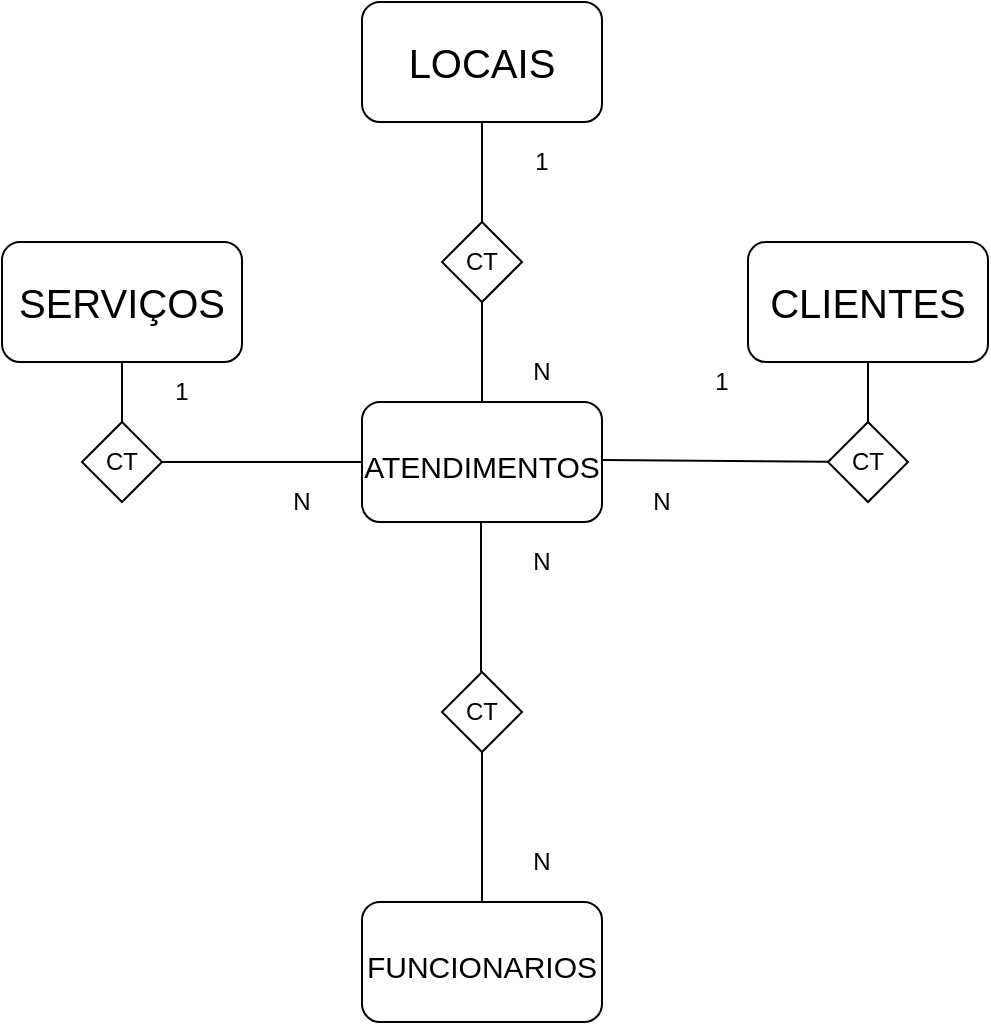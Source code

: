 <mxfile version="10.9.5" type="device"><diagram id="8YTKXxvlpBgWxYcTaFrD" name="CONCEITUAL"><mxGraphModel dx="772" dy="1692" grid="1" gridSize="10" guides="1" tooltips="1" connect="1" arrows="1" fold="1" page="1" pageScale="1" pageWidth="827" pageHeight="1169" math="0" shadow="0"><root><mxCell id="0"/><mxCell id="1" parent="0"/><mxCell id="7TzpnZZvlzVylBDzHCsb-1" value="" style="rounded=1;whiteSpace=wrap;html=1;" vertex="1" parent="1"><mxGeometry x="20" y="20" width="120" height="60" as="geometry"/></mxCell><mxCell id="7TzpnZZvlzVylBDzHCsb-3" value="SERVIÇOS" style="text;html=1;strokeColor=none;fillColor=none;align=center;verticalAlign=middle;whiteSpace=wrap;rounded=0;fontSize=20;" vertex="1" parent="1"><mxGeometry x="20" y="20" width="120" height="60" as="geometry"/></mxCell><mxCell id="7TzpnZZvlzVylBDzHCsb-4" value="" style="rounded=1;whiteSpace=wrap;html=1;fontSize=20;" vertex="1" parent="1"><mxGeometry x="393" y="20" width="120" height="60" as="geometry"/></mxCell><mxCell id="7TzpnZZvlzVylBDzHCsb-6" value="CLIENTES" style="text;html=1;strokeColor=none;fillColor=none;align=center;verticalAlign=middle;whiteSpace=wrap;rounded=0;fontSize=20;" vertex="1" parent="1"><mxGeometry x="393" y="20" width="120" height="60" as="geometry"/></mxCell><mxCell id="7TzpnZZvlzVylBDzHCsb-7" value="" style="rounded=1;whiteSpace=wrap;html=1;fontSize=20;" vertex="1" parent="1"><mxGeometry x="200" y="100" width="120" height="60" as="geometry"/></mxCell><mxCell id="7TzpnZZvlzVylBDzHCsb-8" value="&lt;font style=&quot;font-size: 15px&quot;&gt;ATENDIMENTOS&lt;/font&gt;" style="text;html=1;strokeColor=none;fillColor=none;align=center;verticalAlign=middle;whiteSpace=wrap;rounded=0;fontSize=20;" vertex="1" parent="1"><mxGeometry x="200" y="100" width="120" height="60" as="geometry"/></mxCell><mxCell id="7TzpnZZvlzVylBDzHCsb-9" value="" style="rounded=1;whiteSpace=wrap;html=1;fontSize=20;" vertex="1" parent="1"><mxGeometry x="200" y="-100" width="120" height="60" as="geometry"/></mxCell><mxCell id="7TzpnZZvlzVylBDzHCsb-10" value="LOCAIS" style="text;html=1;strokeColor=none;fillColor=none;align=center;verticalAlign=middle;whiteSpace=wrap;rounded=0;fontSize=20;" vertex="1" parent="1"><mxGeometry x="200" y="-100" width="120" height="60" as="geometry"/></mxCell><mxCell id="7TzpnZZvlzVylBDzHCsb-11" value="" style="rhombus;whiteSpace=wrap;html=1;fontSize=20;" vertex="1" parent="1"><mxGeometry x="60" y="110" width="40" height="40" as="geometry"/></mxCell><mxCell id="7TzpnZZvlzVylBDzHCsb-12" value="" style="endArrow=none;html=1;fontSize=20;" edge="1" parent="1" source="7TzpnZZvlzVylBDzHCsb-11" target="7TzpnZZvlzVylBDzHCsb-3"><mxGeometry width="50" height="50" relative="1" as="geometry"><mxPoint x="20" y="230" as="sourcePoint"/><mxPoint x="70" y="180" as="targetPoint"/></mxGeometry></mxCell><mxCell id="7TzpnZZvlzVylBDzHCsb-13" value="" style="endArrow=none;html=1;fontSize=20;" edge="1" parent="1" source="7TzpnZZvlzVylBDzHCsb-11" target="7TzpnZZvlzVylBDzHCsb-8"><mxGeometry width="50" height="50" relative="1" as="geometry"><mxPoint x="20" y="230" as="sourcePoint"/><mxPoint x="70" y="180" as="targetPoint"/></mxGeometry></mxCell><mxCell id="7TzpnZZvlzVylBDzHCsb-14" value="" style="rhombus;whiteSpace=wrap;html=1;fontSize=20;" vertex="1" parent="1"><mxGeometry x="433" y="110" width="40" height="40" as="geometry"/></mxCell><mxCell id="7TzpnZZvlzVylBDzHCsb-16" value="" style="endArrow=none;html=1;fontSize=20;" edge="1" parent="1" target="7TzpnZZvlzVylBDzHCsb-14"><mxGeometry width="50" height="50" relative="1" as="geometry"><mxPoint x="320" y="129" as="sourcePoint"/><mxPoint x="420" y="129" as="targetPoint"/></mxGeometry></mxCell><mxCell id="7TzpnZZvlzVylBDzHCsb-17" value="" style="endArrow=none;html=1;fontSize=20;" edge="1" parent="1"><mxGeometry width="50" height="50" relative="1" as="geometry"><mxPoint x="453" y="110" as="sourcePoint"/><mxPoint x="453" y="80" as="targetPoint"/></mxGeometry></mxCell><mxCell id="7TzpnZZvlzVylBDzHCsb-18" value="" style="rhombus;whiteSpace=wrap;html=1;fontSize=20;" vertex="1" parent="1"><mxGeometry x="240" y="10" width="40" height="40" as="geometry"/></mxCell><mxCell id="7TzpnZZvlzVylBDzHCsb-20" value="" style="endArrow=none;html=1;fontSize=20;exitX=0.5;exitY=0;exitDx=0;exitDy=0;" edge="1" parent="1" source="7TzpnZZvlzVylBDzHCsb-18"><mxGeometry width="50" height="50" relative="1" as="geometry"><mxPoint x="260" y="-10" as="sourcePoint"/><mxPoint x="260" y="-40" as="targetPoint"/></mxGeometry></mxCell><mxCell id="7TzpnZZvlzVylBDzHCsb-21" value="" style="endArrow=none;html=1;fontSize=20;exitX=0.5;exitY=0;exitDx=0;exitDy=0;" edge="1" parent="1"><mxGeometry width="50" height="50" relative="1" as="geometry"><mxPoint x="260" y="100" as="sourcePoint"/><mxPoint x="260" y="50" as="targetPoint"/></mxGeometry></mxCell><mxCell id="7TzpnZZvlzVylBDzHCsb-22" value="N" style="text;html=1;strokeColor=none;fillColor=none;align=center;verticalAlign=middle;whiteSpace=wrap;rounded=0;fontSize=12;" vertex="1" parent="1"><mxGeometry x="150" y="140" width="40" height="20" as="geometry"/></mxCell><mxCell id="7TzpnZZvlzVylBDzHCsb-24" value="N" style="text;html=1;strokeColor=none;fillColor=none;align=center;verticalAlign=middle;whiteSpace=wrap;rounded=0;fontSize=12;" vertex="1" parent="1"><mxGeometry x="330" y="140" width="40" height="20" as="geometry"/></mxCell><mxCell id="7TzpnZZvlzVylBDzHCsb-25" value="N" style="text;html=1;strokeColor=none;fillColor=none;align=center;verticalAlign=middle;whiteSpace=wrap;rounded=0;fontSize=12;" vertex="1" parent="1"><mxGeometry x="270" y="75" width="40" height="20" as="geometry"/></mxCell><mxCell id="7TzpnZZvlzVylBDzHCsb-26" value="1" style="text;html=1;strokeColor=none;fillColor=none;align=center;verticalAlign=middle;whiteSpace=wrap;rounded=0;fontSize=12;" vertex="1" parent="1"><mxGeometry x="90" y="85" width="40" height="20" as="geometry"/></mxCell><mxCell id="7TzpnZZvlzVylBDzHCsb-27" value="1" style="text;html=1;strokeColor=none;fillColor=none;align=center;verticalAlign=middle;whiteSpace=wrap;rounded=0;fontSize=12;" vertex="1" parent="1"><mxGeometry x="360" y="80" width="40" height="20" as="geometry"/></mxCell><mxCell id="7TzpnZZvlzVylBDzHCsb-28" value="CT" style="text;html=1;strokeColor=none;fillColor=none;align=center;verticalAlign=middle;whiteSpace=wrap;rounded=0;fontSize=12;" vertex="1" parent="1"><mxGeometry x="60" y="120" width="40" height="20" as="geometry"/></mxCell><mxCell id="7TzpnZZvlzVylBDzHCsb-29" value="CT" style="text;html=1;strokeColor=none;fillColor=none;align=center;verticalAlign=middle;whiteSpace=wrap;rounded=0;fontSize=12;" vertex="1" parent="1"><mxGeometry x="240" y="20" width="40" height="20" as="geometry"/></mxCell><mxCell id="7TzpnZZvlzVylBDzHCsb-30" value="CT" style="text;html=1;strokeColor=none;fillColor=none;align=center;verticalAlign=middle;whiteSpace=wrap;rounded=0;fontSize=12;" vertex="1" parent="1"><mxGeometry x="433" y="120" width="40" height="20" as="geometry"/></mxCell><mxCell id="nblgYbB7mv6sQ1tBZQqx-1" value="1" style="text;html=1;strokeColor=none;fillColor=none;align=center;verticalAlign=middle;whiteSpace=wrap;rounded=0;fontSize=12;" vertex="1" parent="1"><mxGeometry x="270" y="-30" width="40" height="20" as="geometry"/></mxCell><mxCell id="wh0AEx2nFCPXgNPtMjir-1" value="" style="rounded=1;whiteSpace=wrap;html=1;fontSize=12;" vertex="1" parent="1"><mxGeometry x="200" y="350" width="120" height="60" as="geometry"/></mxCell><mxCell id="wh0AEx2nFCPXgNPtMjir-2" value="CT" style="text;html=1;strokeColor=none;fillColor=none;align=center;verticalAlign=middle;whiteSpace=wrap;rounded=0;fontSize=12;" vertex="1" parent="1"><mxGeometry x="240" y="245" width="40" height="20" as="geometry"/></mxCell><mxCell id="wh0AEx2nFCPXgNPtMjir-3" value="" style="rhombus;whiteSpace=wrap;html=1;fontSize=20;" vertex="1" parent="1"><mxGeometry x="240" y="235" width="40" height="40" as="geometry"/></mxCell><mxCell id="wh0AEx2nFCPXgNPtMjir-5" value="CT" style="text;html=1;strokeColor=none;fillColor=none;align=center;verticalAlign=middle;whiteSpace=wrap;rounded=0;fontSize=12;" vertex="1" parent="1"><mxGeometry x="240" y="245" width="40" height="20" as="geometry"/></mxCell><mxCell id="wh0AEx2nFCPXgNPtMjir-6" value="" style="endArrow=none;html=1;fontSize=20;exitX=0.5;exitY=1;exitDx=0;exitDy=0;" edge="1" parent="1" source="wh0AEx2nFCPXgNPtMjir-3" target="wh0AEx2nFCPXgNPtMjir-1"><mxGeometry width="50" height="50" relative="1" as="geometry"><mxPoint x="260" y="280" as="sourcePoint"/><mxPoint x="400.124" y="280.876" as="targetPoint"/></mxGeometry></mxCell><mxCell id="wh0AEx2nFCPXgNPtMjir-7" value="" style="endArrow=none;html=1;fontSize=20;exitX=0.5;exitY=1;exitDx=0;exitDy=0;" edge="1" parent="1"><mxGeometry width="50" height="50" relative="1" as="geometry"><mxPoint x="259.5" y="160" as="sourcePoint"/><mxPoint x="259.5" y="235" as="targetPoint"/></mxGeometry></mxCell><mxCell id="wh0AEx2nFCPXgNPtMjir-8" value="&lt;font style=&quot;font-size: 15px&quot;&gt;FUNCIONARIOS&lt;/font&gt;" style="text;html=1;strokeColor=none;fillColor=none;align=center;verticalAlign=middle;whiteSpace=wrap;rounded=0;fontSize=20;" vertex="1" parent="1"><mxGeometry x="200" y="350" width="120" height="60" as="geometry"/></mxCell><mxCell id="wh0AEx2nFCPXgNPtMjir-11" value="N" style="text;html=1;strokeColor=none;fillColor=none;align=center;verticalAlign=middle;whiteSpace=wrap;rounded=0;fontSize=12;" vertex="1" parent="1"><mxGeometry x="270" y="170" width="40" height="20" as="geometry"/></mxCell><mxCell id="wh0AEx2nFCPXgNPtMjir-12" value="N" style="text;html=1;strokeColor=none;fillColor=none;align=center;verticalAlign=middle;whiteSpace=wrap;rounded=0;fontSize=12;" vertex="1" parent="1"><mxGeometry x="270" y="320" width="40" height="20" as="geometry"/></mxCell></root></mxGraphModel></diagram><diagram id="NGKlWLNsxWQApukvsO9e" name="LÓGICO"><mxGraphModel dx="1599" dy="523" grid="1" gridSize="10" guides="1" tooltips="1" connect="1" arrows="1" fold="1" page="1" pageScale="1" pageWidth="827" pageHeight="1169" math="0" shadow="0"><root><mxCell id="BnKY32mGRntvvviQRImr-0"/><mxCell id="BnKY32mGRntvvviQRImr-1" parent="BnKY32mGRntvvviQRImr-0"/><mxCell id="2N5mVRlSxuMB0WaJxo0e-0" value="Clientes" style="swimlane;fontStyle=0;childLayout=stackLayout;horizontal=1;startSize=26;fillColor=#e0e0e0;horizontalStack=0;resizeParent=1;resizeParentMax=0;resizeLast=0;collapsible=1;marginBottom=0;swimlaneFillColor=#ffffff;align=center;fontSize=14;" vertex="1" parent="BnKY32mGRntvvviQRImr-1"><mxGeometry x="30" y="553" width="160" height="180" as="geometry"/></mxCell><mxCell id="2N5mVRlSxuMB0WaJxo0e-1" value="IdCliente: Int" style="shape=partialRectangle;top=0;left=0;right=0;bottom=1;align=left;verticalAlign=middle;fillColor=none;spacingLeft=34;spacingRight=4;overflow=hidden;rotatable=0;points=[[0,0.5],[1,0.5]];portConstraint=eastwest;dropTarget=0;fontStyle=5;fontSize=12;" vertex="1" parent="2N5mVRlSxuMB0WaJxo0e-0"><mxGeometry y="26" width="160" height="30" as="geometry"/></mxCell><mxCell id="2N5mVRlSxuMB0WaJxo0e-2" value="PK" style="shape=partialRectangle;top=0;left=0;bottom=0;fillColor=none;align=left;verticalAlign=middle;spacingLeft=4;spacingRight=4;overflow=hidden;rotatable=0;points=[];portConstraint=eastwest;part=1;fontSize=12;" vertex="1" connectable="0" parent="2N5mVRlSxuMB0WaJxo0e-1"><mxGeometry width="30" height="30" as="geometry"/></mxCell><mxCell id="2N5mVRlSxuMB0WaJxo0e-3" value="NomeFantasia: &#10;Varchar" style="shape=partialRectangle;top=0;left=0;right=0;bottom=0;align=left;verticalAlign=top;fillColor=none;spacingLeft=34;spacingRight=4;overflow=hidden;rotatable=0;points=[[0,0.5],[1,0.5]];portConstraint=eastwest;dropTarget=0;fontSize=12;" vertex="1" parent="2N5mVRlSxuMB0WaJxo0e-0"><mxGeometry y="56" width="160" height="34" as="geometry"/></mxCell><mxCell id="2N5mVRlSxuMB0WaJxo0e-4" value="" style="shape=partialRectangle;top=0;left=0;bottom=0;fillColor=none;align=left;verticalAlign=top;spacingLeft=4;spacingRight=4;overflow=hidden;rotatable=0;points=[];portConstraint=eastwest;part=1;fontSize=12;" vertex="1" connectable="0" parent="2N5mVRlSxuMB0WaJxo0e-3"><mxGeometry width="30" height="34" as="geometry"/></mxCell><mxCell id="2N5mVRlSxuMB0WaJxo0e-5" value="CNPJ: Int" style="shape=partialRectangle;top=0;left=0;right=0;bottom=0;align=left;verticalAlign=top;fillColor=none;spacingLeft=34;spacingRight=4;overflow=hidden;rotatable=0;points=[[0,0.5],[1,0.5]];portConstraint=eastwest;dropTarget=0;fontSize=12;" vertex="1" parent="2N5mVRlSxuMB0WaJxo0e-0"><mxGeometry y="90" width="160" height="26" as="geometry"/></mxCell><mxCell id="2N5mVRlSxuMB0WaJxo0e-6" value="" style="shape=partialRectangle;top=0;left=0;bottom=0;fillColor=none;align=left;verticalAlign=top;spacingLeft=4;spacingRight=4;overflow=hidden;rotatable=0;points=[];portConstraint=eastwest;part=1;fontSize=12;" vertex="1" connectable="0" parent="2N5mVRlSxuMB0WaJxo0e-5"><mxGeometry width="30" height="26" as="geometry"/></mxCell><mxCell id="2N5mVRlSxuMB0WaJxo0e-7" value="RazaoSocial: Varchar" style="shape=partialRectangle;top=0;left=0;right=0;bottom=0;align=left;verticalAlign=top;fillColor=none;spacingLeft=34;spacingRight=4;overflow=hidden;rotatable=0;points=[[0,0.5],[1,0.5]];portConstraint=eastwest;dropTarget=0;fontSize=12;" vertex="1" parent="2N5mVRlSxuMB0WaJxo0e-0"><mxGeometry y="116" width="160" height="26" as="geometry"/></mxCell><mxCell id="2N5mVRlSxuMB0WaJxo0e-8" value="" style="shape=partialRectangle;top=0;left=0;bottom=0;fillColor=none;align=left;verticalAlign=top;spacingLeft=4;spacingRight=4;overflow=hidden;rotatable=0;points=[];portConstraint=eastwest;part=1;fontSize=12;" vertex="1" connectable="0" parent="2N5mVRlSxuMB0WaJxo0e-7"><mxGeometry width="30" height="26" as="geometry"/></mxCell><mxCell id="2N5mVRlSxuMB0WaJxo0e-11" value="EnderecoCompleto:&#10;Varchar" style="shape=partialRectangle;top=0;left=0;right=0;bottom=0;align=left;verticalAlign=top;fillColor=none;spacingLeft=34;spacingRight=4;overflow=hidden;rotatable=0;points=[[0,0.5],[1,0.5]];portConstraint=eastwest;dropTarget=0;fontSize=12;" vertex="1" parent="2N5mVRlSxuMB0WaJxo0e-0"><mxGeometry y="142" width="160" height="38" as="geometry"/></mxCell><mxCell id="2N5mVRlSxuMB0WaJxo0e-12" value="" style="shape=partialRectangle;top=0;left=0;bottom=0;fillColor=none;align=left;verticalAlign=top;spacingLeft=4;spacingRight=4;overflow=hidden;rotatable=0;points=[];portConstraint=eastwest;part=1;fontSize=12;" vertex="1" connectable="0" parent="2N5mVRlSxuMB0WaJxo0e-11"><mxGeometry width="30" height="38" as="geometry"/></mxCell><mxCell id="-fTRbuAGC17QSc8DL4eq-0" value="Locais" style="swimlane;fontStyle=0;childLayout=stackLayout;horizontal=1;startSize=26;fillColor=#e0e0e0;horizontalStack=0;resizeParent=1;resizeParentMax=0;resizeLast=0;collapsible=1;marginBottom=0;swimlaneFillColor=#ffffff;align=center;fontSize=14;" vertex="1" parent="BnKY32mGRntvvviQRImr-1"><mxGeometry x="30" y="204" width="160" height="90" as="geometry"/></mxCell><mxCell id="-fTRbuAGC17QSc8DL4eq-1" value="IdLocal: Int" style="shape=partialRectangle;top=0;left=0;right=0;bottom=1;align=left;verticalAlign=middle;fillColor=none;spacingLeft=34;spacingRight=4;overflow=hidden;rotatable=0;points=[[0,0.5],[1,0.5]];portConstraint=eastwest;dropTarget=0;fontStyle=5;fontSize=12;" vertex="1" parent="-fTRbuAGC17QSc8DL4eq-0"><mxGeometry y="26" width="160" height="30" as="geometry"/></mxCell><mxCell id="-fTRbuAGC17QSc8DL4eq-2" value="PK" style="shape=partialRectangle;top=0;left=0;bottom=0;fillColor=none;align=left;verticalAlign=middle;spacingLeft=4;spacingRight=4;overflow=hidden;rotatable=0;points=[];portConstraint=eastwest;part=1;fontSize=12;" vertex="1" connectable="0" parent="-fTRbuAGC17QSc8DL4eq-1"><mxGeometry width="30" height="30" as="geometry"/></mxCell><mxCell id="-fTRbuAGC17QSc8DL4eq-3" value="Local: Varchar" style="shape=partialRectangle;top=0;left=0;right=0;bottom=0;align=left;verticalAlign=top;fillColor=none;spacingLeft=34;spacingRight=4;overflow=hidden;rotatable=0;points=[[0,0.5],[1,0.5]];portConstraint=eastwest;dropTarget=0;fontSize=12;" vertex="1" parent="-fTRbuAGC17QSc8DL4eq-0"><mxGeometry y="56" width="160" height="34" as="geometry"/></mxCell><mxCell id="-fTRbuAGC17QSc8DL4eq-4" value="" style="shape=partialRectangle;top=0;left=0;bottom=0;fillColor=none;align=left;verticalAlign=top;spacingLeft=4;spacingRight=4;overflow=hidden;rotatable=0;points=[];portConstraint=eastwest;part=1;fontSize=12;" vertex="1" connectable="0" parent="-fTRbuAGC17QSc8DL4eq-3"><mxGeometry width="30" height="34" as="geometry"/></mxCell><mxCell id="pNvI9ZJKYQ9u2yR1ultC-0" value="Servicos" style="swimlane;fontStyle=0;childLayout=stackLayout;horizontal=1;startSize=26;fillColor=#e0e0e0;horizontalStack=0;resizeParent=1;resizeParentMax=0;resizeLast=0;collapsible=1;marginBottom=0;swimlaneFillColor=#ffffff;align=center;fontSize=14;" vertex="1" parent="BnKY32mGRntvvviQRImr-1"><mxGeometry x="230" y="371" width="160" height="124" as="geometry"/></mxCell><mxCell id="pNvI9ZJKYQ9u2yR1ultC-1" value="IdServico: Int" style="shape=partialRectangle;top=0;left=0;right=0;bottom=1;align=left;verticalAlign=middle;fillColor=none;spacingLeft=34;spacingRight=4;overflow=hidden;rotatable=0;points=[[0,0.5],[1,0.5]];portConstraint=eastwest;dropTarget=0;fontStyle=5;fontSize=12;" vertex="1" parent="pNvI9ZJKYQ9u2yR1ultC-0"><mxGeometry y="26" width="160" height="30" as="geometry"/></mxCell><mxCell id="pNvI9ZJKYQ9u2yR1ultC-2" value="PK" style="shape=partialRectangle;top=0;left=0;bottom=0;fillColor=none;align=left;verticalAlign=middle;spacingLeft=4;spacingRight=4;overflow=hidden;rotatable=0;points=[];portConstraint=eastwest;part=1;fontSize=12;" vertex="1" connectable="0" parent="pNvI9ZJKYQ9u2yR1ultC-1"><mxGeometry width="30" height="30" as="geometry"/></mxCell><mxCell id="pNvI9ZJKYQ9u2yR1ultC-3" value="Servico: Varchar" style="shape=partialRectangle;top=0;left=0;right=0;bottom=0;align=left;verticalAlign=top;fillColor=none;spacingLeft=34;spacingRight=4;overflow=hidden;rotatable=0;points=[[0,0.5],[1,0.5]];portConstraint=eastwest;dropTarget=0;fontSize=12;" vertex="1" parent="pNvI9ZJKYQ9u2yR1ultC-0"><mxGeometry y="56" width="160" height="34" as="geometry"/></mxCell><mxCell id="pNvI9ZJKYQ9u2yR1ultC-4" value="" style="shape=partialRectangle;top=0;left=0;bottom=0;fillColor=none;align=left;verticalAlign=top;spacingLeft=4;spacingRight=4;overflow=hidden;rotatable=0;points=[];portConstraint=eastwest;part=1;fontSize=12;" vertex="1" connectable="0" parent="pNvI9ZJKYQ9u2yR1ultC-3"><mxGeometry width="30" height="34" as="geometry"/></mxCell><mxCell id="pNvI9ZJKYQ9u2yR1ultC-5" value="Preco: Int" style="shape=partialRectangle;top=0;left=0;right=0;bottom=0;align=left;verticalAlign=top;fillColor=none;spacingLeft=34;spacingRight=4;overflow=hidden;rotatable=0;points=[[0,0.5],[1,0.5]];portConstraint=eastwest;dropTarget=0;fontSize=12;" vertex="1" parent="pNvI9ZJKYQ9u2yR1ultC-0"><mxGeometry y="90" width="160" height="34" as="geometry"/></mxCell><mxCell id="pNvI9ZJKYQ9u2yR1ultC-6" value="" style="shape=partialRectangle;top=0;left=0;bottom=0;fillColor=none;align=left;verticalAlign=top;spacingLeft=4;spacingRight=4;overflow=hidden;rotatable=0;points=[];portConstraint=eastwest;part=1;fontSize=12;" vertex="1" connectable="0" parent="pNvI9ZJKYQ9u2yR1ultC-5"><mxGeometry width="30" height="34" as="geometry"/></mxCell><mxCell id="pFP2wTc2Ht4SoW-GcoTi-0" value="Funcionarios" style="swimlane;fontStyle=0;childLayout=stackLayout;horizontal=1;startSize=26;fillColor=#e0e0e0;horizontalStack=0;resizeParent=1;resizeParentMax=0;resizeLast=0;collapsible=1;marginBottom=0;swimlaneFillColor=#ffffff;align=center;fontSize=14;" vertex="1" parent="BnKY32mGRntvvviQRImr-1"><mxGeometry x="-170" y="388" width="160" height="90" as="geometry"/></mxCell><mxCell id="pFP2wTc2Ht4SoW-GcoTi-1" value="IdFuncionario: Int" style="shape=partialRectangle;top=0;left=0;right=0;bottom=1;align=left;verticalAlign=middle;fillColor=none;spacingLeft=34;spacingRight=4;overflow=hidden;rotatable=0;points=[[0,0.5],[1,0.5]];portConstraint=eastwest;dropTarget=0;fontStyle=5;fontSize=12;" vertex="1" parent="pFP2wTc2Ht4SoW-GcoTi-0"><mxGeometry y="26" width="160" height="30" as="geometry"/></mxCell><mxCell id="pFP2wTc2Ht4SoW-GcoTi-2" value="PK" style="shape=partialRectangle;top=0;left=0;bottom=0;fillColor=none;align=left;verticalAlign=middle;spacingLeft=4;spacingRight=4;overflow=hidden;rotatable=0;points=[];portConstraint=eastwest;part=1;fontSize=12;" vertex="1" connectable="0" parent="pFP2wTc2Ht4SoW-GcoTi-1"><mxGeometry width="30" height="30" as="geometry"/></mxCell><mxCell id="pFP2wTc2Ht4SoW-GcoTi-3" value="Nome: Varchar" style="shape=partialRectangle;top=0;left=0;right=0;bottom=0;align=left;verticalAlign=top;fillColor=none;spacingLeft=34;spacingRight=4;overflow=hidden;rotatable=0;points=[[0,0.5],[1,0.5]];portConstraint=eastwest;dropTarget=0;fontSize=12;" vertex="1" parent="pFP2wTc2Ht4SoW-GcoTi-0"><mxGeometry y="56" width="160" height="34" as="geometry"/></mxCell><mxCell id="pFP2wTc2Ht4SoW-GcoTi-4" value="" style="shape=partialRectangle;top=0;left=0;bottom=0;fillColor=none;align=left;verticalAlign=top;spacingLeft=4;spacingRight=4;overflow=hidden;rotatable=0;points=[];portConstraint=eastwest;part=1;fontSize=12;" vertex="1" connectable="0" parent="pFP2wTc2Ht4SoW-GcoTi-3"><mxGeometry width="30" height="34" as="geometry"/></mxCell><mxCell id="pFP2wTc2Ht4SoW-GcoTi-9" value="Atendimentos" style="swimlane;fontStyle=0;childLayout=stackLayout;horizontal=1;startSize=26;fillColor=#e0e0e0;horizontalStack=0;resizeParent=1;resizeParentMax=0;resizeLast=0;collapsible=1;marginBottom=0;swimlaneFillColor=#ffffff;align=center;fontSize=14;" vertex="1" parent="BnKY32mGRntvvviQRImr-1"><mxGeometry x="30" y="334" width="160" height="198" as="geometry"/></mxCell><mxCell id="pFP2wTc2Ht4SoW-GcoTi-10" value="IdAtendimento: Int" style="shape=partialRectangle;top=0;left=0;right=0;bottom=1;align=left;verticalAlign=middle;fillColor=none;spacingLeft=34;spacingRight=4;overflow=hidden;rotatable=0;points=[[0,0.5],[1,0.5]];portConstraint=eastwest;dropTarget=0;fontStyle=5;fontSize=12;" vertex="1" parent="pFP2wTc2Ht4SoW-GcoTi-9"><mxGeometry y="26" width="160" height="30" as="geometry"/></mxCell><mxCell id="pFP2wTc2Ht4SoW-GcoTi-11" value="PK" style="shape=partialRectangle;top=0;left=0;bottom=0;fillColor=none;align=left;verticalAlign=middle;spacingLeft=4;spacingRight=4;overflow=hidden;rotatable=0;points=[];portConstraint=eastwest;part=1;fontSize=12;" vertex="1" connectable="0" parent="pFP2wTc2Ht4SoW-GcoTi-10"><mxGeometry width="30" height="30" as="geometry"/></mxCell><mxCell id="pFP2wTc2Ht4SoW-GcoTi-12" value="DataInicio: DateTime" style="shape=partialRectangle;top=0;left=0;right=0;bottom=0;align=left;verticalAlign=top;fillColor=none;spacingLeft=34;spacingRight=4;overflow=hidden;rotatable=0;points=[[0,0.5],[1,0.5]];portConstraint=eastwest;dropTarget=0;fontSize=12;" vertex="1" parent="pFP2wTc2Ht4SoW-GcoTi-9"><mxGeometry y="56" width="160" height="34" as="geometry"/></mxCell><mxCell id="pFP2wTc2Ht4SoW-GcoTi-13" value="" style="shape=partialRectangle;top=0;left=0;bottom=0;fillColor=none;align=left;verticalAlign=top;spacingLeft=4;spacingRight=4;overflow=hidden;rotatable=0;points=[];portConstraint=eastwest;part=1;fontSize=12;" vertex="1" connectable="0" parent="pFP2wTc2Ht4SoW-GcoTi-12"><mxGeometry width="30" height="34" as="geometry"/></mxCell><mxCell id="pFP2wTc2Ht4SoW-GcoTi-14" value="DataFim: DateTime" style="shape=partialRectangle;top=0;left=0;right=0;bottom=0;align=left;verticalAlign=top;fillColor=none;spacingLeft=34;spacingRight=4;overflow=hidden;rotatable=0;points=[[0,0.5],[1,0.5]];portConstraint=eastwest;dropTarget=0;fontSize=12;" vertex="1" parent="pFP2wTc2Ht4SoW-GcoTi-9"><mxGeometry y="90" width="160" height="26" as="geometry"/></mxCell><mxCell id="pFP2wTc2Ht4SoW-GcoTi-15" value="" style="shape=partialRectangle;top=0;left=0;bottom=0;fillColor=none;align=left;verticalAlign=top;spacingLeft=4;spacingRight=4;overflow=hidden;rotatable=0;points=[];portConstraint=eastwest;part=1;fontSize=12;" vertex="1" connectable="0" parent="pFP2wTc2Ht4SoW-GcoTi-14"><mxGeometry width="30" height="26" as="geometry"/></mxCell><mxCell id="pFP2wTc2Ht4SoW-GcoTi-16" value="IdCliente: Int" style="shape=partialRectangle;top=0;left=0;right=0;bottom=0;align=left;verticalAlign=top;fillColor=none;spacingLeft=34;spacingRight=4;overflow=hidden;rotatable=0;points=[[0,0.5],[1,0.5]];portConstraint=eastwest;dropTarget=0;fontSize=12;" vertex="1" parent="pFP2wTc2Ht4SoW-GcoTi-9"><mxGeometry y="116" width="160" height="26" as="geometry"/></mxCell><mxCell id="pFP2wTc2Ht4SoW-GcoTi-17" value="FK" style="shape=partialRectangle;top=0;left=0;bottom=0;fillColor=none;align=left;verticalAlign=top;spacingLeft=4;spacingRight=4;overflow=hidden;rotatable=0;points=[];portConstraint=eastwest;part=1;fontSize=12;" vertex="1" connectable="0" parent="pFP2wTc2Ht4SoW-GcoTi-16"><mxGeometry width="30" height="26" as="geometry"/></mxCell><mxCell id="pFP2wTc2Ht4SoW-GcoTi-18" value="IdLocal: Int" style="shape=partialRectangle;top=0;left=0;right=0;bottom=0;align=left;verticalAlign=top;fillColor=none;spacingLeft=34;spacingRight=4;overflow=hidden;rotatable=0;points=[[0,0.5],[1,0.5]];portConstraint=eastwest;dropTarget=0;fontSize=12;" vertex="1" parent="pFP2wTc2Ht4SoW-GcoTi-9"><mxGeometry y="142" width="160" height="28" as="geometry"/></mxCell><mxCell id="pFP2wTc2Ht4SoW-GcoTi-19" value="FK" style="shape=partialRectangle;top=0;left=0;bottom=0;fillColor=none;align=left;verticalAlign=top;spacingLeft=4;spacingRight=4;overflow=hidden;rotatable=0;points=[];portConstraint=eastwest;part=1;fontSize=12;" vertex="1" connectable="0" parent="pFP2wTc2Ht4SoW-GcoTi-18"><mxGeometry width="30" height="28" as="geometry"/></mxCell><mxCell id="pFP2wTc2Ht4SoW-GcoTi-33" value="IdServico: Int" style="shape=partialRectangle;top=0;left=0;right=0;bottom=0;align=left;verticalAlign=top;fillColor=none;spacingLeft=34;spacingRight=4;overflow=hidden;rotatable=0;points=[[0,0.5],[1,0.5]];portConstraint=eastwest;dropTarget=0;fontSize=12;" vertex="1" parent="pFP2wTc2Ht4SoW-GcoTi-9"><mxGeometry y="170" width="160" height="28" as="geometry"/></mxCell><mxCell id="pFP2wTc2Ht4SoW-GcoTi-34" value="FK" style="shape=partialRectangle;top=0;left=0;bottom=0;fillColor=none;align=left;verticalAlign=top;spacingLeft=4;spacingRight=4;overflow=hidden;rotatable=0;points=[];portConstraint=eastwest;part=1;fontSize=12;" vertex="1" connectable="0" parent="pFP2wTc2Ht4SoW-GcoTi-33"><mxGeometry width="30" height="28" as="geometry"/></mxCell><mxCell id="rWtnk3Sjkih1w2aJ-2k4-0" value="Encarregados" style="swimlane;fontStyle=0;childLayout=stackLayout;horizontal=1;startSize=26;fillColor=#e0e0e0;horizontalStack=0;resizeParent=1;resizeParentMax=0;resizeLast=0;collapsible=1;marginBottom=0;swimlaneFillColor=#ffffff;align=center;fontSize=14;" vertex="1" parent="BnKY32mGRntvvviQRImr-1"><mxGeometry x="-200" y="532" width="160" height="90" as="geometry"/></mxCell><mxCell id="rWtnk3Sjkih1w2aJ-2k4-1" value="IdFuncionario: Int" style="shape=partialRectangle;top=0;left=0;right=0;bottom=1;align=left;verticalAlign=middle;fillColor=none;spacingLeft=34;spacingRight=4;overflow=hidden;rotatable=0;points=[[0,0.5],[1,0.5]];portConstraint=eastwest;dropTarget=0;fontStyle=5;fontSize=12;" vertex="1" parent="rWtnk3Sjkih1w2aJ-2k4-0"><mxGeometry y="26" width="160" height="30" as="geometry"/></mxCell><mxCell id="rWtnk3Sjkih1w2aJ-2k4-2" value="FK" style="shape=partialRectangle;top=0;left=0;bottom=0;fillColor=none;align=left;verticalAlign=middle;spacingLeft=4;spacingRight=4;overflow=hidden;rotatable=0;points=[];portConstraint=eastwest;part=1;fontSize=12;" vertex="1" connectable="0" parent="rWtnk3Sjkih1w2aJ-2k4-1"><mxGeometry width="30" height="30" as="geometry"/></mxCell><mxCell id="rWtnk3Sjkih1w2aJ-2k4-3" value="IdAtendimento: Int" style="shape=partialRectangle;top=0;left=0;right=0;bottom=0;align=left;verticalAlign=top;fillColor=none;spacingLeft=34;spacingRight=4;overflow=hidden;rotatable=0;points=[[0,0.5],[1,0.5]];portConstraint=eastwest;dropTarget=0;fontSize=12;" vertex="1" parent="rWtnk3Sjkih1w2aJ-2k4-0"><mxGeometry y="56" width="160" height="34" as="geometry"/></mxCell><mxCell id="rWtnk3Sjkih1w2aJ-2k4-4" value="FK" style="shape=partialRectangle;top=0;left=0;bottom=0;fillColor=none;align=left;verticalAlign=top;spacingLeft=4;spacingRight=4;overflow=hidden;rotatable=0;points=[];portConstraint=eastwest;part=1;fontSize=12;" vertex="1" connectable="0" parent="rWtnk3Sjkih1w2aJ-2k4-3"><mxGeometry width="30" height="34" as="geometry"/></mxCell><mxCell id="hoj88zQ2XXfpqjUmNtpA-0" value="" style="edgeStyle=entityRelationEdgeStyle;fontSize=12;html=1;endArrow=ERoneToMany;" edge="1" parent="BnKY32mGRntvvviQRImr-1" source="pNvI9ZJKYQ9u2yR1ultC-0" target="pFP2wTc2Ht4SoW-GcoTi-9"><mxGeometry width="100" height="100" relative="1" as="geometry"><mxPoint x="30" y="690" as="sourcePoint"/><mxPoint x="130" y="590" as="targetPoint"/></mxGeometry></mxCell><mxCell id="TlyJStLE3hBeEx3W8rDL-0" value="" style="edgeStyle=entityRelationEdgeStyle;fontSize=12;html=1;endArrow=ERoneToMany;entryX=0;entryY=0.5;entryDx=0;entryDy=0;" edge="1" parent="BnKY32mGRntvvviQRImr-1" source="-fTRbuAGC17QSc8DL4eq-0" target="pFP2wTc2Ht4SoW-GcoTi-10"><mxGeometry width="100" height="100" relative="1" as="geometry"><mxPoint x="20" y="690" as="sourcePoint"/><mxPoint x="-50" y="410" as="targetPoint"/></mxGeometry></mxCell><mxCell id="hUGroajB6WUnDUSmRkd1-0" value="" style="edgeStyle=entityRelationEdgeStyle;fontSize=12;html=1;endArrow=ERoneToMany;entryX=0;entryY=-0.143;entryDx=0;entryDy=0;entryPerimeter=0;exitX=1;exitY=0.5;exitDx=0;exitDy=0;" edge="1" parent="BnKY32mGRntvvviQRImr-1" source="2N5mVRlSxuMB0WaJxo0e-1" target="pFP2wTc2Ht4SoW-GcoTi-33"><mxGeometry width="100" height="100" relative="1" as="geometry"><mxPoint x="-320" y="690" as="sourcePoint"/><mxPoint x="-10" y="510" as="targetPoint"/></mxGeometry></mxCell><mxCell id="Z7p4C4inYPrKswO-KWVU-0" value="" style="edgeStyle=entityRelationEdgeStyle;fontSize=12;html=1;endArrow=ERmany;startArrow=ERmany;" edge="1" parent="BnKY32mGRntvvviQRImr-1" source="pFP2wTc2Ht4SoW-GcoTi-0" target="pFP2wTc2Ht4SoW-GcoTi-9"><mxGeometry width="100" height="100" relative="1" as="geometry"><mxPoint x="-330" y="820" as="sourcePoint"/><mxPoint x="-230" y="720" as="targetPoint"/></mxGeometry></mxCell></root></mxGraphModel></diagram></mxfile>